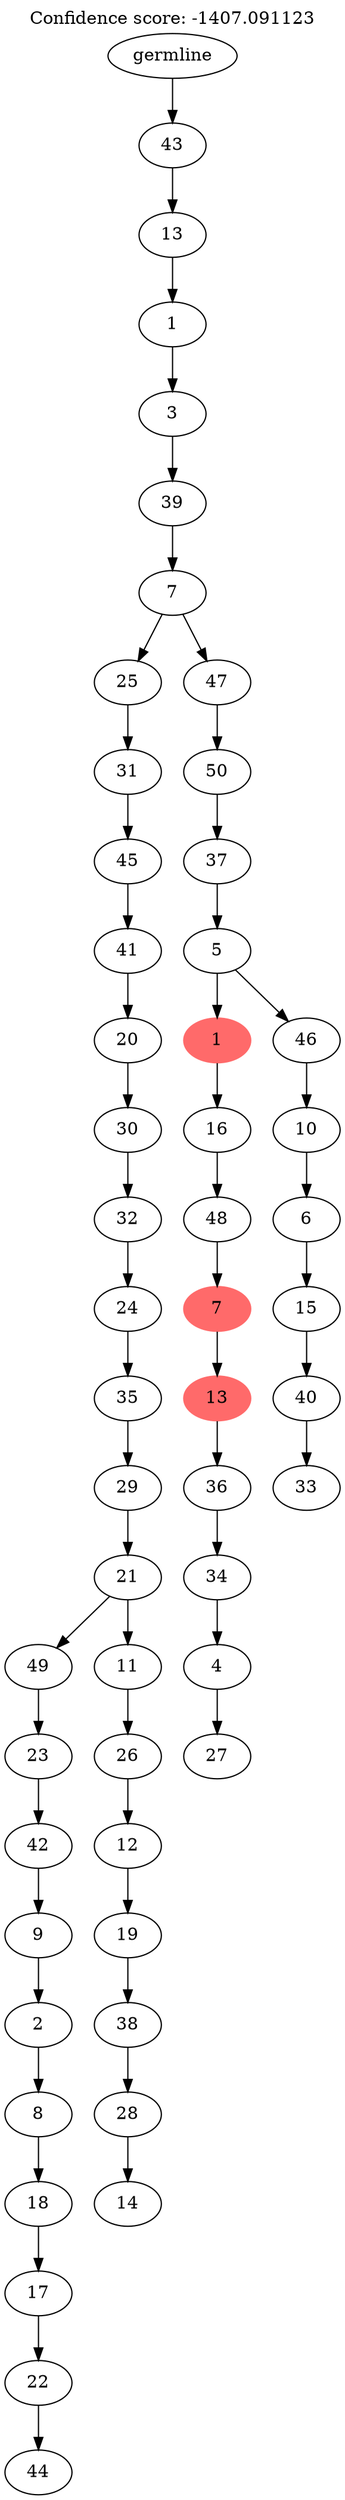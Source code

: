 digraph g {
	"52" -> "53";
	"53" [label="44"];
	"51" -> "52";
	"52" [label="22"];
	"50" -> "51";
	"51" [label="17"];
	"49" -> "50";
	"50" [label="18"];
	"48" -> "49";
	"49" [label="8"];
	"47" -> "48";
	"48" [label="2"];
	"46" -> "47";
	"47" [label="9"];
	"45" -> "46";
	"46" [label="42"];
	"44" -> "45";
	"45" [label="23"];
	"42" -> "43";
	"43" [label="14"];
	"41" -> "42";
	"42" [label="28"];
	"40" -> "41";
	"41" [label="38"];
	"39" -> "40";
	"40" [label="19"];
	"38" -> "39";
	"39" [label="12"];
	"37" -> "38";
	"38" [label="26"];
	"36" -> "37";
	"37" [label="11"];
	"36" -> "44";
	"44" [label="49"];
	"35" -> "36";
	"36" [label="21"];
	"34" -> "35";
	"35" [label="29"];
	"33" -> "34";
	"34" [label="35"];
	"32" -> "33";
	"33" [label="24"];
	"31" -> "32";
	"32" [label="32"];
	"30" -> "31";
	"31" [label="30"];
	"29" -> "30";
	"30" [label="20"];
	"28" -> "29";
	"29" [label="41"];
	"27" -> "28";
	"28" [label="45"];
	"26" -> "27";
	"27" [label="31"];
	"24" -> "25";
	"25" [label="27"];
	"23" -> "24";
	"24" [label="4"];
	"22" -> "23";
	"23" [label="34"];
	"21" -> "22";
	"22" [label="36"];
	"20" -> "21";
	"21" [color=indianred1, style=filled, label="13"];
	"19" -> "20";
	"20" [color=indianred1, style=filled, label="7"];
	"18" -> "19";
	"19" [label="48"];
	"17" -> "18";
	"18" [label="16"];
	"15" -> "16";
	"16" [label="33"];
	"14" -> "15";
	"15" [label="40"];
	"13" -> "14";
	"14" [label="15"];
	"12" -> "13";
	"13" [label="6"];
	"11" -> "12";
	"12" [label="10"];
	"10" -> "11";
	"11" [label="46"];
	"10" -> "17";
	"17" [color=indianred1, style=filled, label="1"];
	"9" -> "10";
	"10" [label="5"];
	"8" -> "9";
	"9" [label="37"];
	"7" -> "8";
	"8" [label="50"];
	"6" -> "7";
	"7" [label="47"];
	"6" -> "26";
	"26" [label="25"];
	"5" -> "6";
	"6" [label="7"];
	"4" -> "5";
	"5" [label="39"];
	"3" -> "4";
	"4" [label="3"];
	"2" -> "3";
	"3" [label="1"];
	"1" -> "2";
	"2" [label="13"];
	"0" -> "1";
	"1" [label="43"];
	"0" [label="germline"];
	labelloc="t";
	label="Confidence score: -1407.091123";
}
